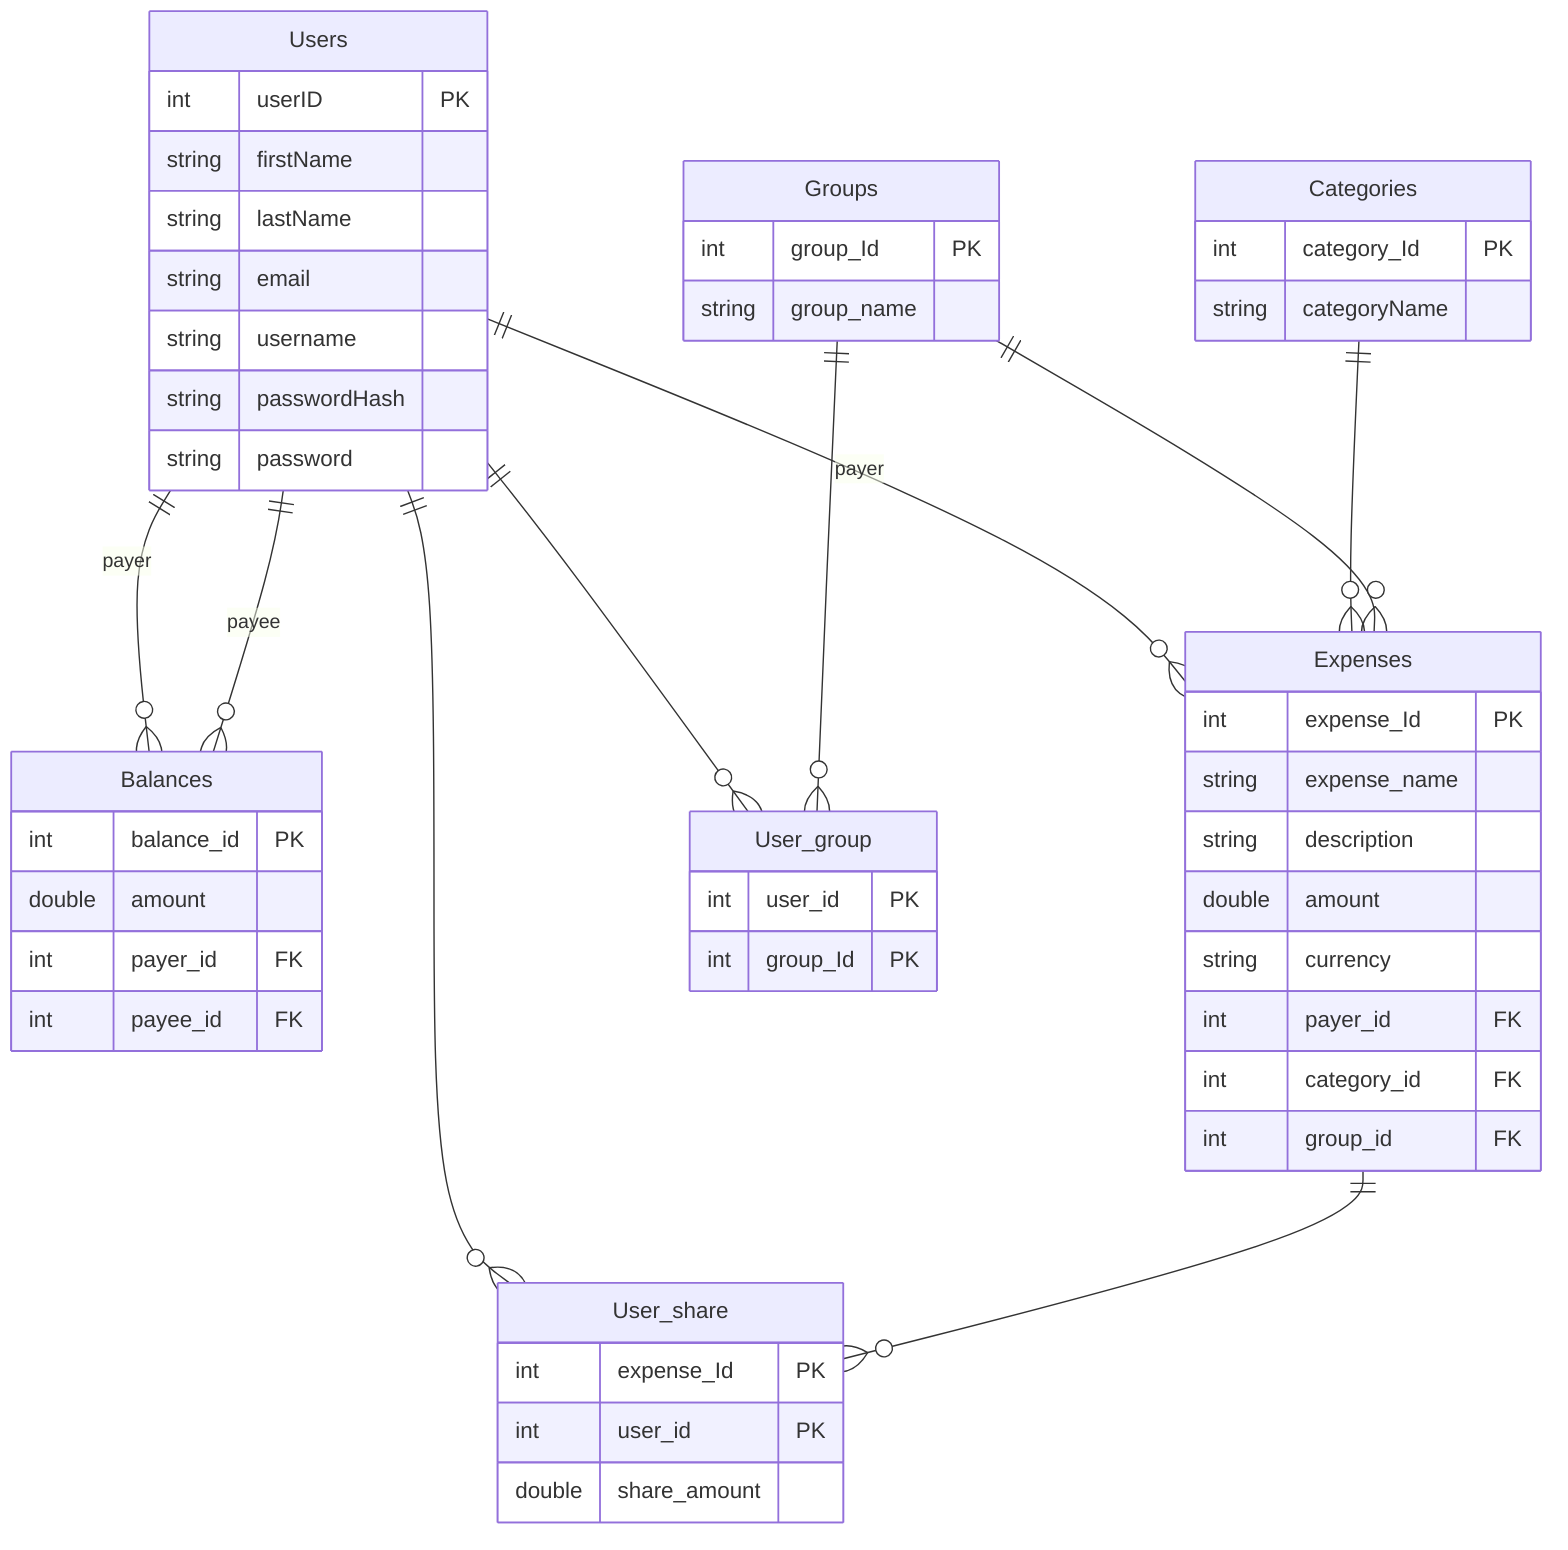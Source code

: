 erDiagram
    Users {
        int userID PK
        string firstName
        string lastName
        string email
        string username
        string passwordHash
        string password
    }

    Balances {
        int balance_id PK
        double amount
        int payer_id FK
        int payee_id FK
    }

    Expenses {
        int expense_Id PK
        string expense_name
        string description
        double amount
        string currency
        int payer_id FK
        int category_id FK
        int group_id FK
    }

    Categories {
        int category_Id PK
        string categoryName
    }

    Groups {
        int group_Id PK
        string group_name
    }

    User_share {
        int expense_Id PK
        int user_id PK
        double share_amount
    }

    User_group {
        int user_id PK
        int group_Id PK
    }

    Users ||--o{ Balances : payer
    Users ||--o{ Balances : payee
    Users ||--o{ User_share : ""
    Expenses ||--o{ User_share : ""
    Users ||--o{ Expenses : payer
    Categories ||--o{ Expenses : ""
    Groups ||--o{ Expenses : ""
    Users ||--o{ User_group : ""
    Groups ||--o{ User_group : ""